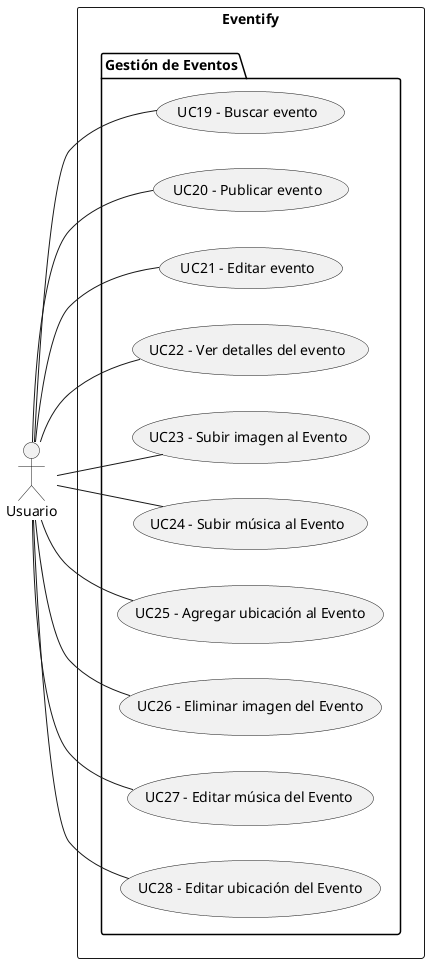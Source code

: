 @startuml UseCaseDiagramEventsManagement
    left to right direction
    actor "Usuario" as usuario
    rectangle "Eventify" {
        package "Gestión de Eventos" {
            usecase "UC19 - Buscar evento" as buscarEvento
            usecase "UC20 - Publicar evento" as publicarEvento
            usecase "UC21 - Editar evento" as editarEvento
            usecase "UC22 - Ver detalles del evento" as verDetallesEvento
            usecase "UC23 - Subir imagen al Evento" as subirImagenEvento
            usecase "UC24 - Subir música al Evento" as subirMusicaEvento
            usecase "UC25 - Agregar ubicación al Evento" as agregarUbicacionEvento
            usecase "UC26 - Eliminar imagen del Evento" as eliminarImagenEvento
            usecase "UC27 - Editar música del Evento" as editarMusicaEvento
            usecase "UC28 - Editar ubicación del Evento" as editarUbicacionEvento
        }
    }

    usuario -- buscarEvento
    usuario -- publicarEvento
    usuario -- editarEvento
    usuario -- verDetallesEvento
    usuario -- subirImagenEvento
    usuario -- subirMusicaEvento
    usuario -- agregarUbicacionEvento
    usuario -- eliminarImagenEvento
    usuario -- editarMusicaEvento
    usuario -- editarUbicacionEvento
@enduml